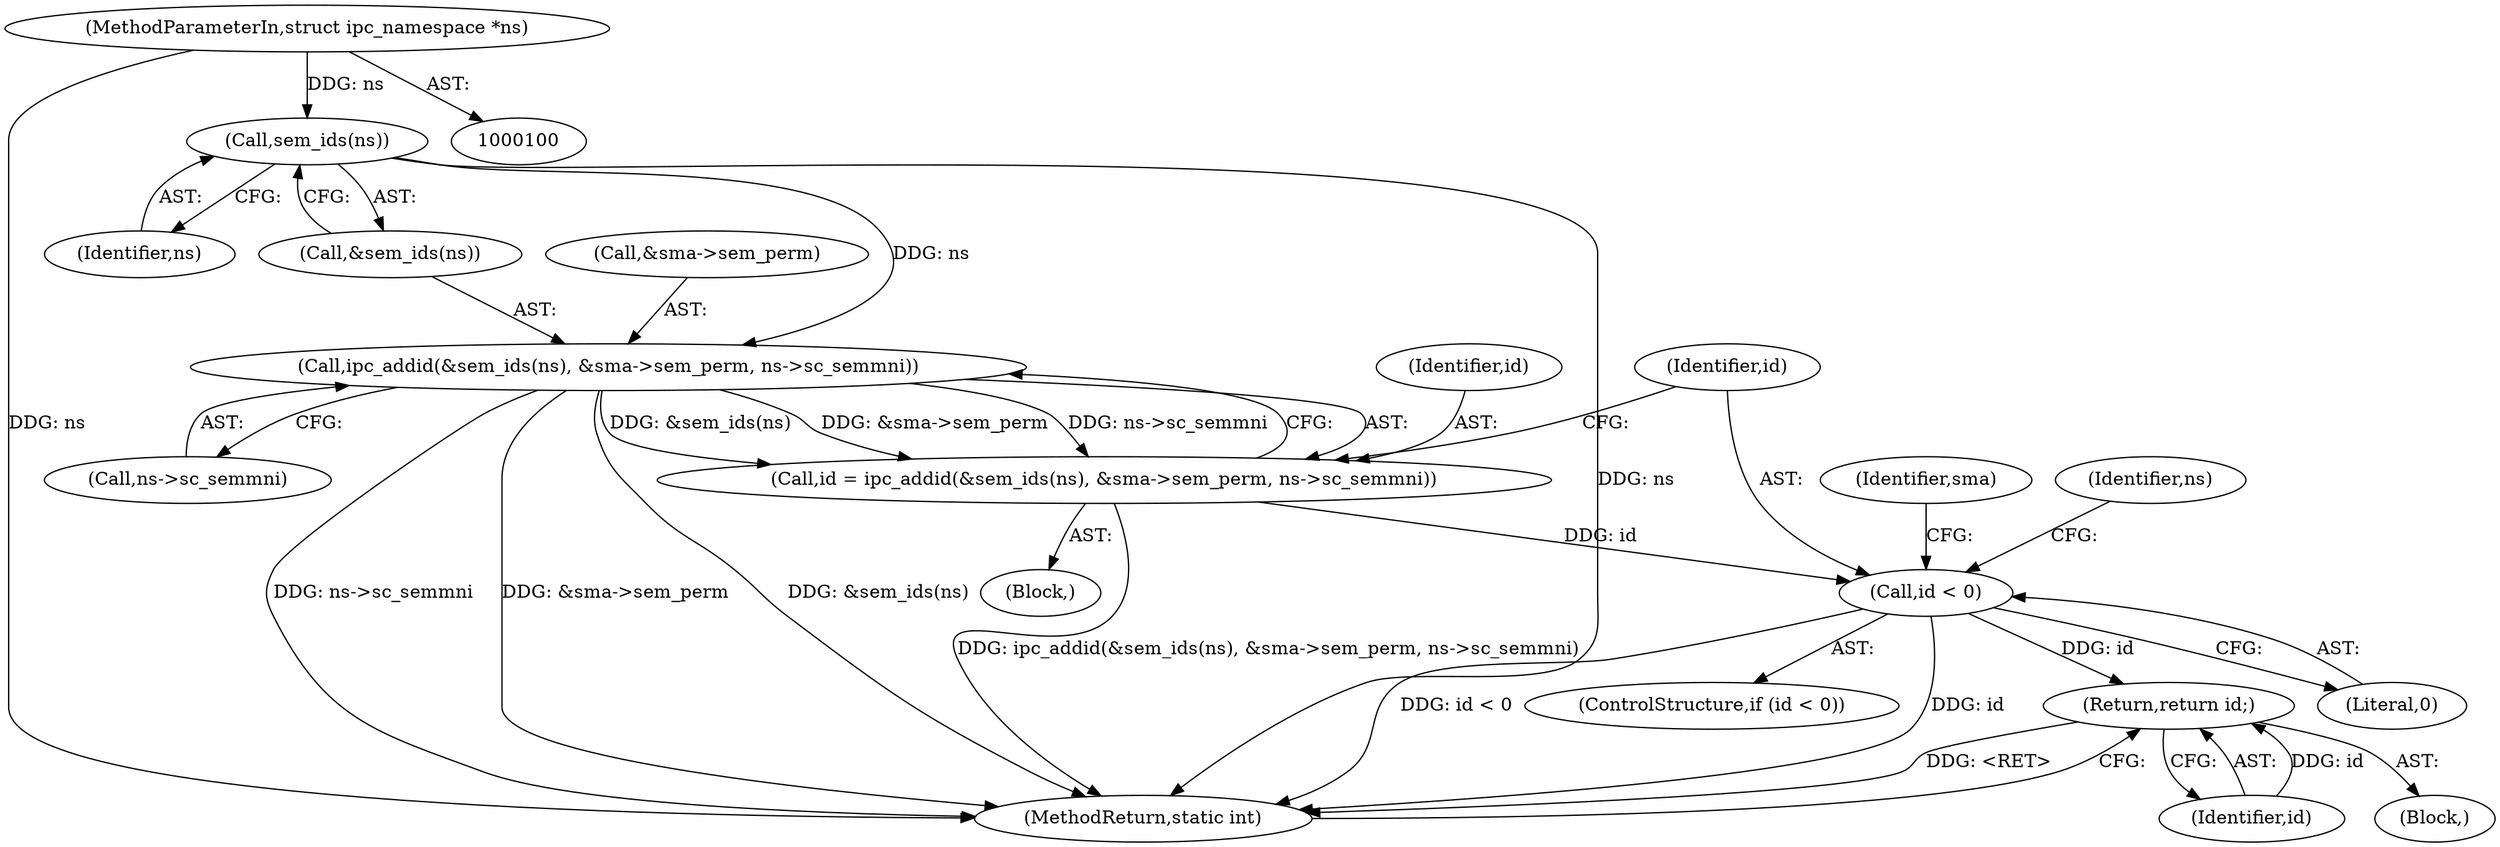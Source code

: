 digraph "0_linux_6062a8dc0517bce23e3c2f7d2fea5e22411269a3_4@pointer" {
"1000209" [label="(Call,ipc_addid(&sem_ids(ns), &sma->sem_perm, ns->sc_semmni))"];
"1000211" [label="(Call,sem_ids(ns))"];
"1000101" [label="(MethodParameterIn,struct ipc_namespace *ns)"];
"1000207" [label="(Call,id = ipc_addid(&sem_ids(ns), &sma->sem_perm, ns->sc_semmni))"];
"1000221" [label="(Call,id < 0)"];
"1000229" [label="(Return,return id;)"];
"1000209" [label="(Call,ipc_addid(&sem_ids(ns), &sma->sem_perm, ns->sc_semmni))"];
"1000224" [label="(Block,)"];
"1000226" [label="(Identifier,sma)"];
"1000220" [label="(ControlStructure,if (id < 0))"];
"1000210" [label="(Call,&sem_ids(ns))"];
"1000309" [label="(MethodReturn,static int)"];
"1000212" [label="(Identifier,ns)"];
"1000230" [label="(Identifier,id)"];
"1000211" [label="(Call,sem_ids(ns))"];
"1000217" [label="(Call,ns->sc_semmni)"];
"1000229" [label="(Return,return id;)"];
"1000213" [label="(Call,&sma->sem_perm)"];
"1000233" [label="(Identifier,ns)"];
"1000103" [label="(Block,)"];
"1000101" [label="(MethodParameterIn,struct ipc_namespace *ns)"];
"1000221" [label="(Call,id < 0)"];
"1000223" [label="(Literal,0)"];
"1000208" [label="(Identifier,id)"];
"1000222" [label="(Identifier,id)"];
"1000207" [label="(Call,id = ipc_addid(&sem_ids(ns), &sma->sem_perm, ns->sc_semmni))"];
"1000209" -> "1000207"  [label="AST: "];
"1000209" -> "1000217"  [label="CFG: "];
"1000210" -> "1000209"  [label="AST: "];
"1000213" -> "1000209"  [label="AST: "];
"1000217" -> "1000209"  [label="AST: "];
"1000207" -> "1000209"  [label="CFG: "];
"1000209" -> "1000309"  [label="DDG: &sem_ids(ns)"];
"1000209" -> "1000309"  [label="DDG: ns->sc_semmni"];
"1000209" -> "1000309"  [label="DDG: &sma->sem_perm"];
"1000209" -> "1000207"  [label="DDG: &sem_ids(ns)"];
"1000209" -> "1000207"  [label="DDG: &sma->sem_perm"];
"1000209" -> "1000207"  [label="DDG: ns->sc_semmni"];
"1000211" -> "1000209"  [label="DDG: ns"];
"1000211" -> "1000210"  [label="AST: "];
"1000211" -> "1000212"  [label="CFG: "];
"1000212" -> "1000211"  [label="AST: "];
"1000210" -> "1000211"  [label="CFG: "];
"1000211" -> "1000309"  [label="DDG: ns"];
"1000101" -> "1000211"  [label="DDG: ns"];
"1000101" -> "1000100"  [label="AST: "];
"1000101" -> "1000309"  [label="DDG: ns"];
"1000207" -> "1000103"  [label="AST: "];
"1000208" -> "1000207"  [label="AST: "];
"1000222" -> "1000207"  [label="CFG: "];
"1000207" -> "1000309"  [label="DDG: ipc_addid(&sem_ids(ns), &sma->sem_perm, ns->sc_semmni)"];
"1000207" -> "1000221"  [label="DDG: id"];
"1000221" -> "1000220"  [label="AST: "];
"1000221" -> "1000223"  [label="CFG: "];
"1000222" -> "1000221"  [label="AST: "];
"1000223" -> "1000221"  [label="AST: "];
"1000226" -> "1000221"  [label="CFG: "];
"1000233" -> "1000221"  [label="CFG: "];
"1000221" -> "1000309"  [label="DDG: id < 0"];
"1000221" -> "1000309"  [label="DDG: id"];
"1000221" -> "1000229"  [label="DDG: id"];
"1000229" -> "1000224"  [label="AST: "];
"1000229" -> "1000230"  [label="CFG: "];
"1000230" -> "1000229"  [label="AST: "];
"1000309" -> "1000229"  [label="CFG: "];
"1000229" -> "1000309"  [label="DDG: <RET>"];
"1000230" -> "1000229"  [label="DDG: id"];
}
